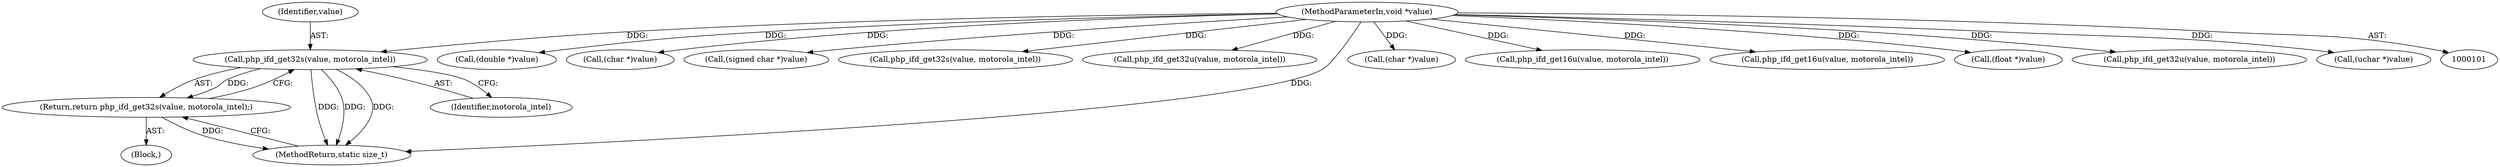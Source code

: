 digraph "0_php-src_1cda0d7c2ffb62d8331c64e703131d9cabdc03ea@pointer" {
"1000194" [label="(Call,php_ifd_get32s(value, motorola_intel))"];
"1000102" [label="(MethodParameterIn,void *value)"];
"1000193" [label="(Return,return php_ifd_get32s(value, motorola_intel);)"];
"1000210" [label="(Call,(double *)value)"];
"1000164" [label="(Call,(char *)value)"];
"1000114" [label="(Call,(signed char *)value)"];
"1000183" [label="(Call,php_ifd_get32s(value, motorola_intel))"];
"1000154" [label="(Call,php_ifd_get32u(value, motorola_intel))"];
"1000110" [label="(Block,)"];
"1000195" [label="(Identifier,value)"];
"1000139" [label="(Call,(char *)value)"];
"1000189" [label="(Call,php_ifd_get16u(value, motorola_intel))"];
"1000193" [label="(Return,return php_ifd_get32s(value, motorola_intel);)"];
"1000194" [label="(Call,php_ifd_get32s(value, motorola_intel))"];
"1000102" [label="(MethodParameterIn,void *value)"];
"1000215" [label="(MethodReturn,static size_t)"];
"1000125" [label="(Call,php_ifd_get16u(value, motorola_intel))"];
"1000202" [label="(Call,(float *)value)"];
"1000196" [label="(Identifier,motorola_intel)"];
"1000130" [label="(Call,php_ifd_get32u(value, motorola_intel))"];
"1000120" [label="(Call,(uchar *)value)"];
"1000194" -> "1000193"  [label="AST: "];
"1000194" -> "1000196"  [label="CFG: "];
"1000195" -> "1000194"  [label="AST: "];
"1000196" -> "1000194"  [label="AST: "];
"1000193" -> "1000194"  [label="CFG: "];
"1000194" -> "1000215"  [label="DDG: "];
"1000194" -> "1000215"  [label="DDG: "];
"1000194" -> "1000215"  [label="DDG: "];
"1000194" -> "1000193"  [label="DDG: "];
"1000102" -> "1000194"  [label="DDG: "];
"1000102" -> "1000101"  [label="AST: "];
"1000102" -> "1000215"  [label="DDG: "];
"1000102" -> "1000114"  [label="DDG: "];
"1000102" -> "1000120"  [label="DDG: "];
"1000102" -> "1000125"  [label="DDG: "];
"1000102" -> "1000130"  [label="DDG: "];
"1000102" -> "1000139"  [label="DDG: "];
"1000102" -> "1000154"  [label="DDG: "];
"1000102" -> "1000164"  [label="DDG: "];
"1000102" -> "1000183"  [label="DDG: "];
"1000102" -> "1000189"  [label="DDG: "];
"1000102" -> "1000202"  [label="DDG: "];
"1000102" -> "1000210"  [label="DDG: "];
"1000193" -> "1000110"  [label="AST: "];
"1000215" -> "1000193"  [label="CFG: "];
"1000193" -> "1000215"  [label="DDG: "];
}
